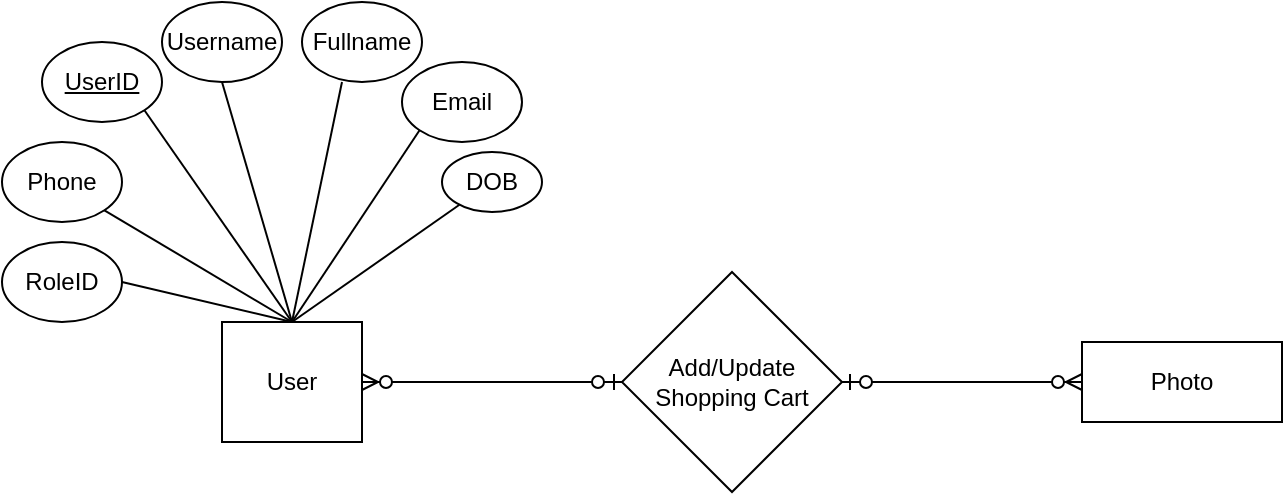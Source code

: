<mxfile version="14.1.9" type="github">
  <diagram id="R2lEEEUBdFMjLlhIrx00" name="Page-1">
    <mxGraphModel dx="994" dy="573" grid="1" gridSize="10" guides="1" tooltips="1" connect="1" arrows="1" fold="1" page="1" pageScale="1" pageWidth="850" pageHeight="1100" math="0" shadow="0" extFonts="Permanent Marker^https://fonts.googleapis.com/css?family=Permanent+Marker">
      <root>
        <mxCell id="0" />
        <mxCell id="1" parent="0" />
        <mxCell id="tGbBpH4dibHbQ4-sKRWl-3" value="User" style="rounded=0;whiteSpace=wrap;html=1;" vertex="1" parent="1">
          <mxGeometry x="120" y="180" width="70" height="60" as="geometry" />
        </mxCell>
        <mxCell id="tGbBpH4dibHbQ4-sKRWl-6" value="Add/Update Shopping Cart" style="rhombus;whiteSpace=wrap;html=1;" vertex="1" parent="1">
          <mxGeometry x="320" y="155" width="110" height="110" as="geometry" />
        </mxCell>
        <mxCell id="tGbBpH4dibHbQ4-sKRWl-7" value="Photo" style="rounded=0;whiteSpace=wrap;html=1;" vertex="1" parent="1">
          <mxGeometry x="550" y="190" width="100" height="40" as="geometry" />
        </mxCell>
        <mxCell id="tGbBpH4dibHbQ4-sKRWl-11" value="&lt;u&gt;UserID&lt;/u&gt;" style="ellipse;whiteSpace=wrap;html=1;shadow=0;sketch=0;gradientColor=#ffffff;" vertex="1" parent="1">
          <mxGeometry x="30" y="40" width="60" height="40" as="geometry" />
        </mxCell>
        <mxCell id="tGbBpH4dibHbQ4-sKRWl-14" value="Username" style="ellipse;whiteSpace=wrap;html=1;" vertex="1" parent="1">
          <mxGeometry x="90" y="20" width="60" height="40" as="geometry" />
        </mxCell>
        <mxCell id="tGbBpH4dibHbQ4-sKRWl-15" value="Fullname" style="ellipse;whiteSpace=wrap;html=1;" vertex="1" parent="1">
          <mxGeometry x="160" y="20" width="60" height="40" as="geometry" />
        </mxCell>
        <mxCell id="tGbBpH4dibHbQ4-sKRWl-20" value="" style="endArrow=none;html=1;entryX=1;entryY=1;entryDx=0;entryDy=0;exitX=0.5;exitY=0;exitDx=0;exitDy=0;" edge="1" parent="1" source="tGbBpH4dibHbQ4-sKRWl-3" target="tGbBpH4dibHbQ4-sKRWl-11">
          <mxGeometry width="50" height="50" relative="1" as="geometry">
            <mxPoint x="10" y="190" as="sourcePoint" />
            <mxPoint x="60" y="140" as="targetPoint" />
          </mxGeometry>
        </mxCell>
        <mxCell id="tGbBpH4dibHbQ4-sKRWl-21" value="" style="endArrow=none;html=1;entryX=0.5;entryY=1;entryDx=0;entryDy=0;exitX=0.5;exitY=0;exitDx=0;exitDy=0;" edge="1" parent="1" source="tGbBpH4dibHbQ4-sKRWl-3" target="tGbBpH4dibHbQ4-sKRWl-14">
          <mxGeometry width="50" height="50" relative="1" as="geometry">
            <mxPoint x="150" y="110" as="sourcePoint" />
            <mxPoint x="85" y="70" as="targetPoint" />
          </mxGeometry>
        </mxCell>
        <mxCell id="tGbBpH4dibHbQ4-sKRWl-22" value="" style="endArrow=none;html=1;entryX=0.5;entryY=1;entryDx=0;entryDy=0;exitX=0.5;exitY=0;exitDx=0;exitDy=0;" edge="1" parent="1" source="tGbBpH4dibHbQ4-sKRWl-3">
          <mxGeometry width="50" height="50" relative="1" as="geometry">
            <mxPoint x="245" y="100" as="sourcePoint" />
            <mxPoint x="180" y="60" as="targetPoint" />
          </mxGeometry>
        </mxCell>
        <mxCell id="tGbBpH4dibHbQ4-sKRWl-23" value="Email" style="ellipse;whiteSpace=wrap;html=1;" vertex="1" parent="1">
          <mxGeometry x="210" y="50" width="60" height="40" as="geometry" />
        </mxCell>
        <mxCell id="tGbBpH4dibHbQ4-sKRWl-24" value="Phone" style="ellipse;whiteSpace=wrap;html=1;" vertex="1" parent="1">
          <mxGeometry x="10" y="90" width="60" height="40" as="geometry" />
        </mxCell>
        <mxCell id="tGbBpH4dibHbQ4-sKRWl-25" value="DOB" style="ellipse;whiteSpace=wrap;html=1;" vertex="1" parent="1">
          <mxGeometry x="230" y="95" width="50" height="30" as="geometry" />
        </mxCell>
        <mxCell id="tGbBpH4dibHbQ4-sKRWl-26" value="RoleID" style="ellipse;whiteSpace=wrap;html=1;" vertex="1" parent="1">
          <mxGeometry x="10" y="140" width="60" height="40" as="geometry" />
        </mxCell>
        <mxCell id="tGbBpH4dibHbQ4-sKRWl-27" value="" style="endArrow=none;html=1;entryX=0;entryY=1;entryDx=0;entryDy=0;exitX=0.5;exitY=0;exitDx=0;exitDy=0;" edge="1" parent="1" source="tGbBpH4dibHbQ4-sKRWl-3" target="tGbBpH4dibHbQ4-sKRWl-23">
          <mxGeometry width="50" height="50" relative="1" as="geometry">
            <mxPoint x="155" y="140" as="sourcePoint" />
            <mxPoint x="190" y="70" as="targetPoint" />
          </mxGeometry>
        </mxCell>
        <mxCell id="tGbBpH4dibHbQ4-sKRWl-28" value="" style="endArrow=none;html=1;exitX=0.5;exitY=0;exitDx=0;exitDy=0;" edge="1" parent="1" source="tGbBpH4dibHbQ4-sKRWl-3" target="tGbBpH4dibHbQ4-sKRWl-25">
          <mxGeometry width="50" height="50" relative="1" as="geometry">
            <mxPoint x="165" y="150" as="sourcePoint" />
            <mxPoint x="200" y="80" as="targetPoint" />
          </mxGeometry>
        </mxCell>
        <mxCell id="tGbBpH4dibHbQ4-sKRWl-29" value="" style="endArrow=none;html=1;exitX=1;exitY=1;exitDx=0;exitDy=0;entryX=0.5;entryY=0;entryDx=0;entryDy=0;" edge="1" parent="1" source="tGbBpH4dibHbQ4-sKRWl-24" target="tGbBpH4dibHbQ4-sKRWl-3">
          <mxGeometry width="50" height="50" relative="1" as="geometry">
            <mxPoint x="85" y="195" as="sourcePoint" />
            <mxPoint x="165" y="190" as="targetPoint" />
          </mxGeometry>
        </mxCell>
        <mxCell id="tGbBpH4dibHbQ4-sKRWl-30" value="" style="endArrow=none;html=1;exitX=1;exitY=0.5;exitDx=0;exitDy=0;entryX=0.5;entryY=0;entryDx=0;entryDy=0;" edge="1" parent="1" source="tGbBpH4dibHbQ4-sKRWl-26" target="tGbBpH4dibHbQ4-sKRWl-3">
          <mxGeometry width="50" height="50" relative="1" as="geometry">
            <mxPoint x="85" y="280" as="sourcePoint" />
            <mxPoint x="160" y="190" as="targetPoint" />
          </mxGeometry>
        </mxCell>
        <mxCell id="tGbBpH4dibHbQ4-sKRWl-31" value="" style="edgeStyle=entityRelationEdgeStyle;fontSize=12;html=1;endArrow=ERzeroToMany;startArrow=ERzeroToOne;entryX=1;entryY=0.5;entryDx=0;entryDy=0;exitX=0;exitY=0.5;exitDx=0;exitDy=0;" edge="1" parent="1" source="tGbBpH4dibHbQ4-sKRWl-6" target="tGbBpH4dibHbQ4-sKRWl-3">
          <mxGeometry width="100" height="100" relative="1" as="geometry">
            <mxPoint x="130" y="380" as="sourcePoint" />
            <mxPoint x="230" y="280" as="targetPoint" />
          </mxGeometry>
        </mxCell>
        <mxCell id="tGbBpH4dibHbQ4-sKRWl-32" value="" style="edgeStyle=entityRelationEdgeStyle;fontSize=12;html=1;endArrow=ERzeroToMany;startArrow=ERzeroToOne;entryX=0;entryY=0.5;entryDx=0;entryDy=0;exitX=1;exitY=0.5;exitDx=0;exitDy=0;" edge="1" parent="1" source="tGbBpH4dibHbQ4-sKRWl-6" target="tGbBpH4dibHbQ4-sKRWl-7">
          <mxGeometry width="100" height="100" relative="1" as="geometry">
            <mxPoint x="430" y="210" as="sourcePoint" />
            <mxPoint x="270" y="209.5" as="targetPoint" />
          </mxGeometry>
        </mxCell>
      </root>
    </mxGraphModel>
  </diagram>
</mxfile>
